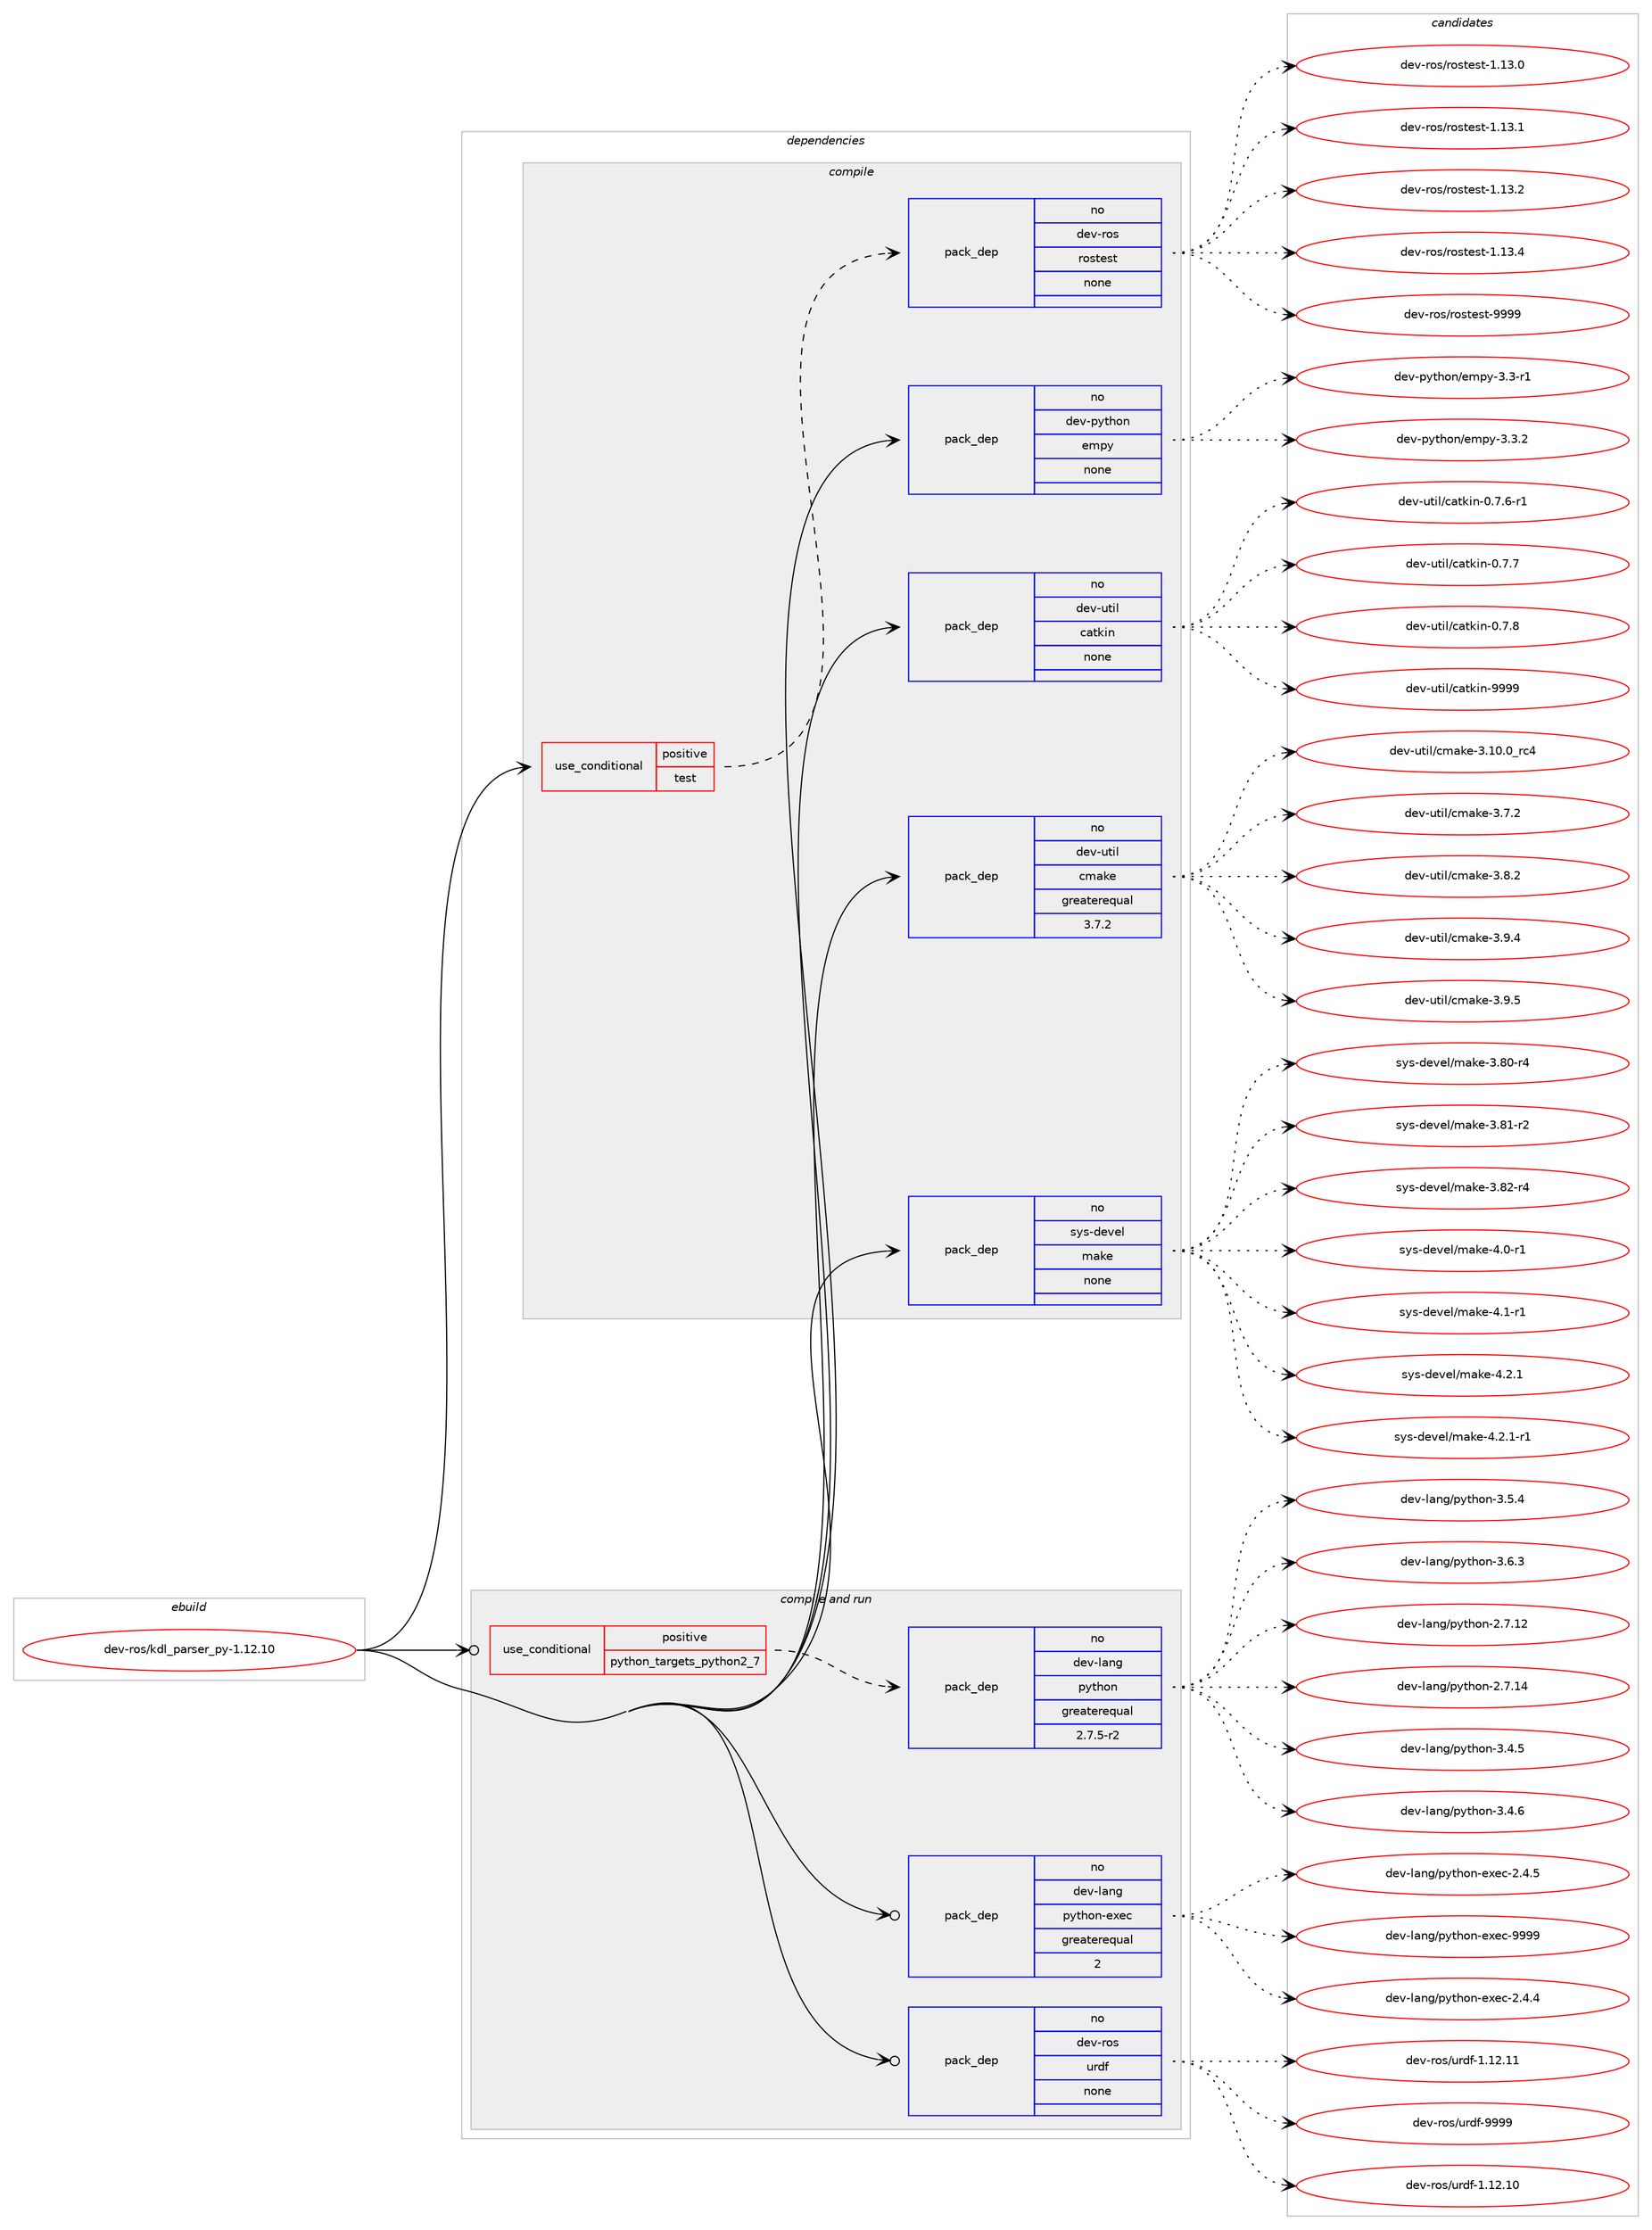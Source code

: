 digraph prolog {

# *************
# Graph options
# *************

newrank=true;
concentrate=true;
compound=true;
graph [rankdir=LR,fontname=Helvetica,fontsize=10,ranksep=1.5];#, ranksep=2.5, nodesep=0.2];
edge  [arrowhead=vee];
node  [fontname=Helvetica,fontsize=10];

# **********
# The ebuild
# **********

subgraph cluster_leftcol {
color=gray;
rank=same;
label=<<i>ebuild</i>>;
id [label="dev-ros/kdl_parser_py-1.12.10", color=red, width=4, href="../dev-ros/kdl_parser_py-1.12.10.svg"];
}

# ****************
# The dependencies
# ****************

subgraph cluster_midcol {
color=gray;
label=<<i>dependencies</i>>;
subgraph cluster_compile {
fillcolor="#eeeeee";
style=filled;
label=<<i>compile</i>>;
subgraph cond45640 {
dependency203610 [label=<<TABLE BORDER="0" CELLBORDER="1" CELLSPACING="0" CELLPADDING="4"><TR><TD ROWSPAN="3" CELLPADDING="10">use_conditional</TD></TR><TR><TD>positive</TD></TR><TR><TD>test</TD></TR></TABLE>>, shape=none, color=red];
subgraph pack153983 {
dependency203611 [label=<<TABLE BORDER="0" CELLBORDER="1" CELLSPACING="0" CELLPADDING="4" WIDTH="220"><TR><TD ROWSPAN="6" CELLPADDING="30">pack_dep</TD></TR><TR><TD WIDTH="110">no</TD></TR><TR><TD>dev-ros</TD></TR><TR><TD>rostest</TD></TR><TR><TD>none</TD></TR><TR><TD></TD></TR></TABLE>>, shape=none, color=blue];
}
dependency203610:e -> dependency203611:w [weight=20,style="dashed",arrowhead="vee"];
}
id:e -> dependency203610:w [weight=20,style="solid",arrowhead="vee"];
subgraph pack153984 {
dependency203612 [label=<<TABLE BORDER="0" CELLBORDER="1" CELLSPACING="0" CELLPADDING="4" WIDTH="220"><TR><TD ROWSPAN="6" CELLPADDING="30">pack_dep</TD></TR><TR><TD WIDTH="110">no</TD></TR><TR><TD>dev-python</TD></TR><TR><TD>empy</TD></TR><TR><TD>none</TD></TR><TR><TD></TD></TR></TABLE>>, shape=none, color=blue];
}
id:e -> dependency203612:w [weight=20,style="solid",arrowhead="vee"];
subgraph pack153985 {
dependency203613 [label=<<TABLE BORDER="0" CELLBORDER="1" CELLSPACING="0" CELLPADDING="4" WIDTH="220"><TR><TD ROWSPAN="6" CELLPADDING="30">pack_dep</TD></TR><TR><TD WIDTH="110">no</TD></TR><TR><TD>dev-util</TD></TR><TR><TD>catkin</TD></TR><TR><TD>none</TD></TR><TR><TD></TD></TR></TABLE>>, shape=none, color=blue];
}
id:e -> dependency203613:w [weight=20,style="solid",arrowhead="vee"];
subgraph pack153986 {
dependency203614 [label=<<TABLE BORDER="0" CELLBORDER="1" CELLSPACING="0" CELLPADDING="4" WIDTH="220"><TR><TD ROWSPAN="6" CELLPADDING="30">pack_dep</TD></TR><TR><TD WIDTH="110">no</TD></TR><TR><TD>dev-util</TD></TR><TR><TD>cmake</TD></TR><TR><TD>greaterequal</TD></TR><TR><TD>3.7.2</TD></TR></TABLE>>, shape=none, color=blue];
}
id:e -> dependency203614:w [weight=20,style="solid",arrowhead="vee"];
subgraph pack153987 {
dependency203615 [label=<<TABLE BORDER="0" CELLBORDER="1" CELLSPACING="0" CELLPADDING="4" WIDTH="220"><TR><TD ROWSPAN="6" CELLPADDING="30">pack_dep</TD></TR><TR><TD WIDTH="110">no</TD></TR><TR><TD>sys-devel</TD></TR><TR><TD>make</TD></TR><TR><TD>none</TD></TR><TR><TD></TD></TR></TABLE>>, shape=none, color=blue];
}
id:e -> dependency203615:w [weight=20,style="solid",arrowhead="vee"];
}
subgraph cluster_compileandrun {
fillcolor="#eeeeee";
style=filled;
label=<<i>compile and run</i>>;
subgraph cond45641 {
dependency203616 [label=<<TABLE BORDER="0" CELLBORDER="1" CELLSPACING="0" CELLPADDING="4"><TR><TD ROWSPAN="3" CELLPADDING="10">use_conditional</TD></TR><TR><TD>positive</TD></TR><TR><TD>python_targets_python2_7</TD></TR></TABLE>>, shape=none, color=red];
subgraph pack153988 {
dependency203617 [label=<<TABLE BORDER="0" CELLBORDER="1" CELLSPACING="0" CELLPADDING="4" WIDTH="220"><TR><TD ROWSPAN="6" CELLPADDING="30">pack_dep</TD></TR><TR><TD WIDTH="110">no</TD></TR><TR><TD>dev-lang</TD></TR><TR><TD>python</TD></TR><TR><TD>greaterequal</TD></TR><TR><TD>2.7.5-r2</TD></TR></TABLE>>, shape=none, color=blue];
}
dependency203616:e -> dependency203617:w [weight=20,style="dashed",arrowhead="vee"];
}
id:e -> dependency203616:w [weight=20,style="solid",arrowhead="odotvee"];
subgraph pack153989 {
dependency203618 [label=<<TABLE BORDER="0" CELLBORDER="1" CELLSPACING="0" CELLPADDING="4" WIDTH="220"><TR><TD ROWSPAN="6" CELLPADDING="30">pack_dep</TD></TR><TR><TD WIDTH="110">no</TD></TR><TR><TD>dev-lang</TD></TR><TR><TD>python-exec</TD></TR><TR><TD>greaterequal</TD></TR><TR><TD>2</TD></TR></TABLE>>, shape=none, color=blue];
}
id:e -> dependency203618:w [weight=20,style="solid",arrowhead="odotvee"];
subgraph pack153990 {
dependency203619 [label=<<TABLE BORDER="0" CELLBORDER="1" CELLSPACING="0" CELLPADDING="4" WIDTH="220"><TR><TD ROWSPAN="6" CELLPADDING="30">pack_dep</TD></TR><TR><TD WIDTH="110">no</TD></TR><TR><TD>dev-ros</TD></TR><TR><TD>urdf</TD></TR><TR><TD>none</TD></TR><TR><TD></TD></TR></TABLE>>, shape=none, color=blue];
}
id:e -> dependency203619:w [weight=20,style="solid",arrowhead="odotvee"];
}
subgraph cluster_run {
fillcolor="#eeeeee";
style=filled;
label=<<i>run</i>>;
}
}

# **************
# The candidates
# **************

subgraph cluster_choices {
rank=same;
color=gray;
label=<<i>candidates</i>>;

subgraph choice153983 {
color=black;
nodesep=1;
choice100101118451141111154711411111511610111511645494649514648 [label="dev-ros/rostest-1.13.0", color=red, width=4,href="../dev-ros/rostest-1.13.0.svg"];
choice100101118451141111154711411111511610111511645494649514649 [label="dev-ros/rostest-1.13.1", color=red, width=4,href="../dev-ros/rostest-1.13.1.svg"];
choice100101118451141111154711411111511610111511645494649514650 [label="dev-ros/rostest-1.13.2", color=red, width=4,href="../dev-ros/rostest-1.13.2.svg"];
choice100101118451141111154711411111511610111511645494649514652 [label="dev-ros/rostest-1.13.4", color=red, width=4,href="../dev-ros/rostest-1.13.4.svg"];
choice10010111845114111115471141111151161011151164557575757 [label="dev-ros/rostest-9999", color=red, width=4,href="../dev-ros/rostest-9999.svg"];
dependency203611:e -> choice100101118451141111154711411111511610111511645494649514648:w [style=dotted,weight="100"];
dependency203611:e -> choice100101118451141111154711411111511610111511645494649514649:w [style=dotted,weight="100"];
dependency203611:e -> choice100101118451141111154711411111511610111511645494649514650:w [style=dotted,weight="100"];
dependency203611:e -> choice100101118451141111154711411111511610111511645494649514652:w [style=dotted,weight="100"];
dependency203611:e -> choice10010111845114111115471141111151161011151164557575757:w [style=dotted,weight="100"];
}
subgraph choice153984 {
color=black;
nodesep=1;
choice1001011184511212111610411111047101109112121455146514511449 [label="dev-python/empy-3.3-r1", color=red, width=4,href="../dev-python/empy-3.3-r1.svg"];
choice1001011184511212111610411111047101109112121455146514650 [label="dev-python/empy-3.3.2", color=red, width=4,href="../dev-python/empy-3.3.2.svg"];
dependency203612:e -> choice1001011184511212111610411111047101109112121455146514511449:w [style=dotted,weight="100"];
dependency203612:e -> choice1001011184511212111610411111047101109112121455146514650:w [style=dotted,weight="100"];
}
subgraph choice153985 {
color=black;
nodesep=1;
choice100101118451171161051084799971161071051104548465546544511449 [label="dev-util/catkin-0.7.6-r1", color=red, width=4,href="../dev-util/catkin-0.7.6-r1.svg"];
choice10010111845117116105108479997116107105110454846554655 [label="dev-util/catkin-0.7.7", color=red, width=4,href="../dev-util/catkin-0.7.7.svg"];
choice10010111845117116105108479997116107105110454846554656 [label="dev-util/catkin-0.7.8", color=red, width=4,href="../dev-util/catkin-0.7.8.svg"];
choice100101118451171161051084799971161071051104557575757 [label="dev-util/catkin-9999", color=red, width=4,href="../dev-util/catkin-9999.svg"];
dependency203613:e -> choice100101118451171161051084799971161071051104548465546544511449:w [style=dotted,weight="100"];
dependency203613:e -> choice10010111845117116105108479997116107105110454846554655:w [style=dotted,weight="100"];
dependency203613:e -> choice10010111845117116105108479997116107105110454846554656:w [style=dotted,weight="100"];
dependency203613:e -> choice100101118451171161051084799971161071051104557575757:w [style=dotted,weight="100"];
}
subgraph choice153986 {
color=black;
nodesep=1;
choice1001011184511711610510847991099710710145514649484648951149952 [label="dev-util/cmake-3.10.0_rc4", color=red, width=4,href="../dev-util/cmake-3.10.0_rc4.svg"];
choice10010111845117116105108479910997107101455146554650 [label="dev-util/cmake-3.7.2", color=red, width=4,href="../dev-util/cmake-3.7.2.svg"];
choice10010111845117116105108479910997107101455146564650 [label="dev-util/cmake-3.8.2", color=red, width=4,href="../dev-util/cmake-3.8.2.svg"];
choice10010111845117116105108479910997107101455146574652 [label="dev-util/cmake-3.9.4", color=red, width=4,href="../dev-util/cmake-3.9.4.svg"];
choice10010111845117116105108479910997107101455146574653 [label="dev-util/cmake-3.9.5", color=red, width=4,href="../dev-util/cmake-3.9.5.svg"];
dependency203614:e -> choice1001011184511711610510847991099710710145514649484648951149952:w [style=dotted,weight="100"];
dependency203614:e -> choice10010111845117116105108479910997107101455146554650:w [style=dotted,weight="100"];
dependency203614:e -> choice10010111845117116105108479910997107101455146564650:w [style=dotted,weight="100"];
dependency203614:e -> choice10010111845117116105108479910997107101455146574652:w [style=dotted,weight="100"];
dependency203614:e -> choice10010111845117116105108479910997107101455146574653:w [style=dotted,weight="100"];
}
subgraph choice153987 {
color=black;
nodesep=1;
choice11512111545100101118101108471099710710145514656484511452 [label="sys-devel/make-3.80-r4", color=red, width=4,href="../sys-devel/make-3.80-r4.svg"];
choice11512111545100101118101108471099710710145514656494511450 [label="sys-devel/make-3.81-r2", color=red, width=4,href="../sys-devel/make-3.81-r2.svg"];
choice11512111545100101118101108471099710710145514656504511452 [label="sys-devel/make-3.82-r4", color=red, width=4,href="../sys-devel/make-3.82-r4.svg"];
choice115121115451001011181011084710997107101455246484511449 [label="sys-devel/make-4.0-r1", color=red, width=4,href="../sys-devel/make-4.0-r1.svg"];
choice115121115451001011181011084710997107101455246494511449 [label="sys-devel/make-4.1-r1", color=red, width=4,href="../sys-devel/make-4.1-r1.svg"];
choice115121115451001011181011084710997107101455246504649 [label="sys-devel/make-4.2.1", color=red, width=4,href="../sys-devel/make-4.2.1.svg"];
choice1151211154510010111810110847109971071014552465046494511449 [label="sys-devel/make-4.2.1-r1", color=red, width=4,href="../sys-devel/make-4.2.1-r1.svg"];
dependency203615:e -> choice11512111545100101118101108471099710710145514656484511452:w [style=dotted,weight="100"];
dependency203615:e -> choice11512111545100101118101108471099710710145514656494511450:w [style=dotted,weight="100"];
dependency203615:e -> choice11512111545100101118101108471099710710145514656504511452:w [style=dotted,weight="100"];
dependency203615:e -> choice115121115451001011181011084710997107101455246484511449:w [style=dotted,weight="100"];
dependency203615:e -> choice115121115451001011181011084710997107101455246494511449:w [style=dotted,weight="100"];
dependency203615:e -> choice115121115451001011181011084710997107101455246504649:w [style=dotted,weight="100"];
dependency203615:e -> choice1151211154510010111810110847109971071014552465046494511449:w [style=dotted,weight="100"];
}
subgraph choice153988 {
color=black;
nodesep=1;
choice10010111845108971101034711212111610411111045504655464950 [label="dev-lang/python-2.7.12", color=red, width=4,href="../dev-lang/python-2.7.12.svg"];
choice10010111845108971101034711212111610411111045504655464952 [label="dev-lang/python-2.7.14", color=red, width=4,href="../dev-lang/python-2.7.14.svg"];
choice100101118451089711010347112121116104111110455146524653 [label="dev-lang/python-3.4.5", color=red, width=4,href="../dev-lang/python-3.4.5.svg"];
choice100101118451089711010347112121116104111110455146524654 [label="dev-lang/python-3.4.6", color=red, width=4,href="../dev-lang/python-3.4.6.svg"];
choice100101118451089711010347112121116104111110455146534652 [label="dev-lang/python-3.5.4", color=red, width=4,href="../dev-lang/python-3.5.4.svg"];
choice100101118451089711010347112121116104111110455146544651 [label="dev-lang/python-3.6.3", color=red, width=4,href="../dev-lang/python-3.6.3.svg"];
dependency203617:e -> choice10010111845108971101034711212111610411111045504655464950:w [style=dotted,weight="100"];
dependency203617:e -> choice10010111845108971101034711212111610411111045504655464952:w [style=dotted,weight="100"];
dependency203617:e -> choice100101118451089711010347112121116104111110455146524653:w [style=dotted,weight="100"];
dependency203617:e -> choice100101118451089711010347112121116104111110455146524654:w [style=dotted,weight="100"];
dependency203617:e -> choice100101118451089711010347112121116104111110455146534652:w [style=dotted,weight="100"];
dependency203617:e -> choice100101118451089711010347112121116104111110455146544651:w [style=dotted,weight="100"];
}
subgraph choice153989 {
color=black;
nodesep=1;
choice1001011184510897110103471121211161041111104510112010199455046524652 [label="dev-lang/python-exec-2.4.4", color=red, width=4,href="../dev-lang/python-exec-2.4.4.svg"];
choice1001011184510897110103471121211161041111104510112010199455046524653 [label="dev-lang/python-exec-2.4.5", color=red, width=4,href="../dev-lang/python-exec-2.4.5.svg"];
choice10010111845108971101034711212111610411111045101120101994557575757 [label="dev-lang/python-exec-9999", color=red, width=4,href="../dev-lang/python-exec-9999.svg"];
dependency203618:e -> choice1001011184510897110103471121211161041111104510112010199455046524652:w [style=dotted,weight="100"];
dependency203618:e -> choice1001011184510897110103471121211161041111104510112010199455046524653:w [style=dotted,weight="100"];
dependency203618:e -> choice10010111845108971101034711212111610411111045101120101994557575757:w [style=dotted,weight="100"];
}
subgraph choice153990 {
color=black;
nodesep=1;
choice10010111845114111115471171141001024549464950464948 [label="dev-ros/urdf-1.12.10", color=red, width=4,href="../dev-ros/urdf-1.12.10.svg"];
choice10010111845114111115471171141001024549464950464949 [label="dev-ros/urdf-1.12.11", color=red, width=4,href="../dev-ros/urdf-1.12.11.svg"];
choice10010111845114111115471171141001024557575757 [label="dev-ros/urdf-9999", color=red, width=4,href="../dev-ros/urdf-9999.svg"];
dependency203619:e -> choice10010111845114111115471171141001024549464950464948:w [style=dotted,weight="100"];
dependency203619:e -> choice10010111845114111115471171141001024549464950464949:w [style=dotted,weight="100"];
dependency203619:e -> choice10010111845114111115471171141001024557575757:w [style=dotted,weight="100"];
}
}

}
